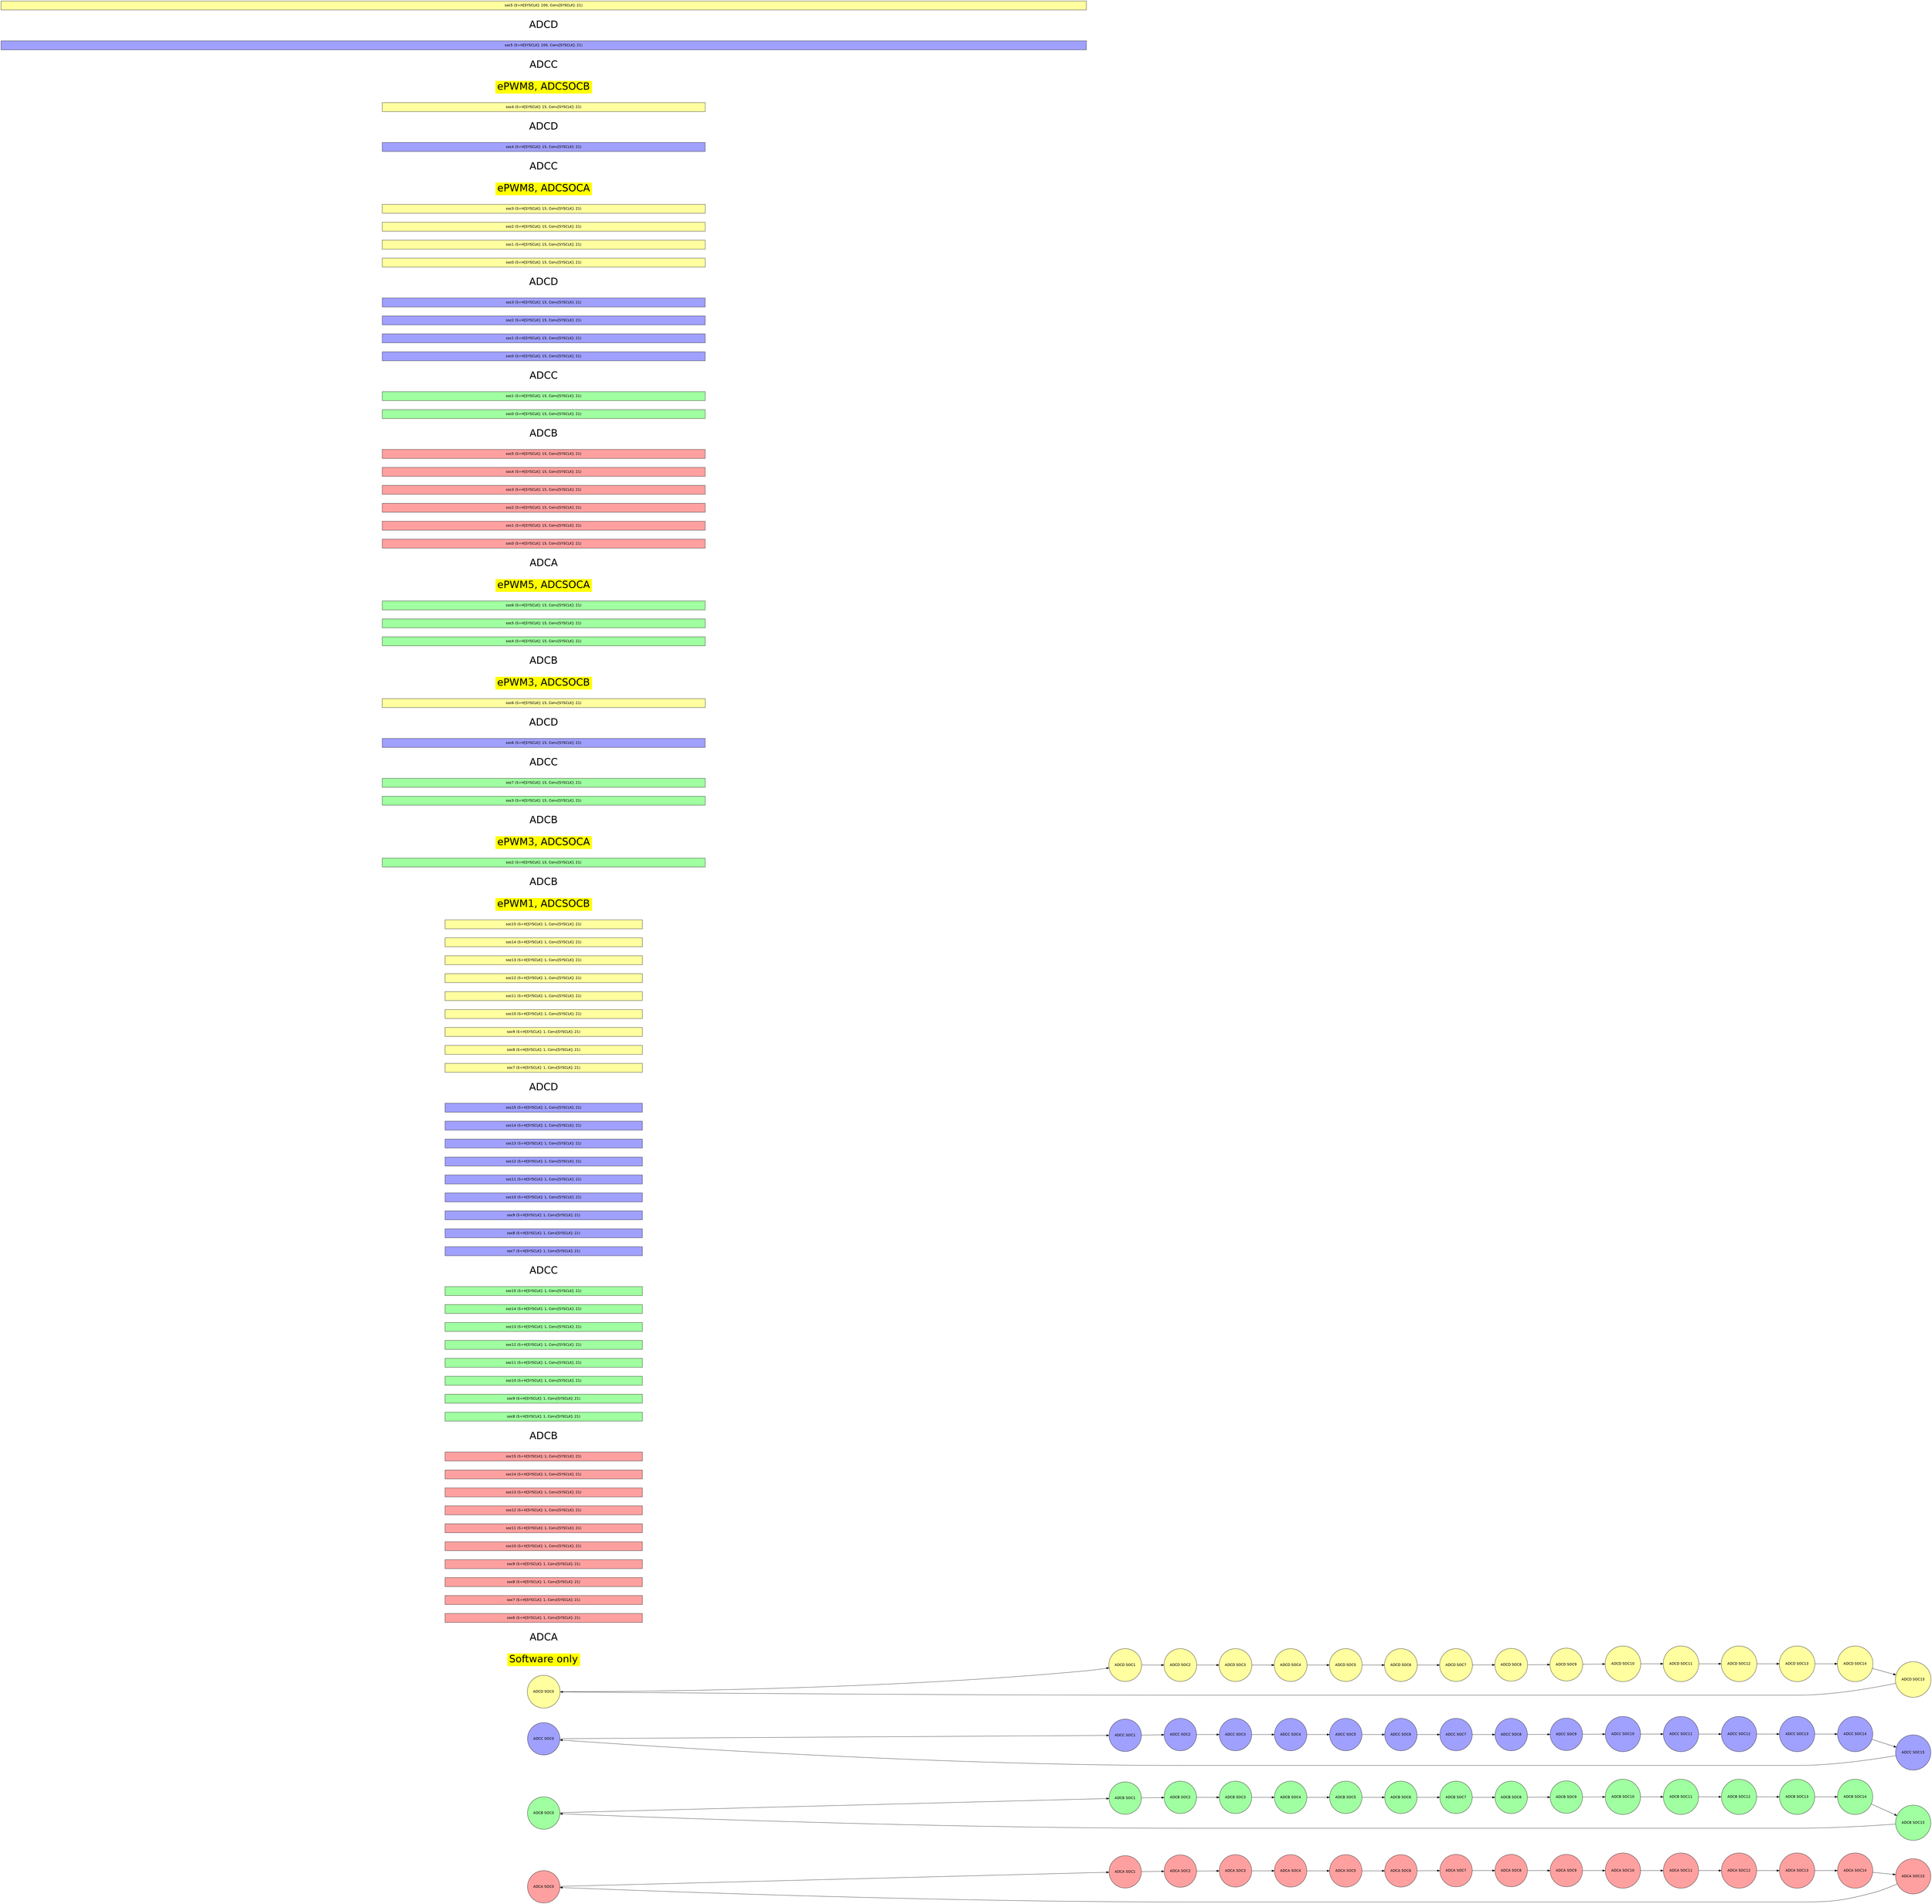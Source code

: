 digraph {
    graph [fontname = "helvetica"];
    node  [fontname = "helvetica"];
    edge  [fontname = "helvetica"];
    graph [mclimit=50 nodesep=0.5 rankdir=LR ranksep=1.25]

    node [shape = circle style=filled];

        adca_SOC0 [label="ADCA SOC0" fillcolor="#FFA0A0" pos="0.000,7.689!"]
        adca_SOC1 [label="ADCA SOC1" fillcolor="#FFA0A0" pos="2.942,7.103!"]
        adca_SOC2 [label="ADCA SOC2" fillcolor="#FFA0A0" pos="5.437,5.437!"]
        adca_SOC3 [label="ADCA SOC3" fillcolor="#FFA0A0" pos="7.103,2.942!"]
        adca_SOC4 [label="ADCA SOC4" fillcolor="#FFA0A0" pos="7.689,0.000!"]
        adca_SOC5 [label="ADCA SOC5" fillcolor="#FFA0A0" pos="7.103,-2.942!"]
        adca_SOC6 [label="ADCA SOC6" fillcolor="#FFA0A0" pos="5.437,-5.437!"]
        adca_SOC7 [label="ADCA SOC7" fillcolor="#FFA0A0" pos="2.942,-7.103!"]
        adca_SOC8 [label="ADCA SOC8" fillcolor="#FFA0A0" pos="0.000,-7.689!"]
        adca_SOC9 [label="ADCA SOC9" fillcolor="#FFA0A0" pos="-2.942,-7.103!"]
        adca_SOC10 [label="ADCA SOC10" fillcolor="#FFA0A0" pos="-5.437,-5.437!"]
        adca_SOC11 [label="ADCA SOC11" fillcolor="#FFA0A0" pos="-7.103,-2.942!"]
        adca_SOC12 [label="ADCA SOC12" fillcolor="#FFA0A0" pos="-7.689,-0.000!"]
        adca_SOC13 [label="ADCA SOC13" fillcolor="#FFA0A0" pos="-7.103,2.942!"]
        adca_SOC14 [label="ADCA SOC14" fillcolor="#FFA0A0" pos="-5.437,5.437!"]
        adca_SOC15 [label="ADCA SOC15" fillcolor="#FFA0A0" pos="-2.942,7.103!"]
        adca_SOC0 -> adca_SOC1
        adca_SOC1 -> adca_SOC2
        adca_SOC2 -> adca_SOC3
        adca_SOC3 -> adca_SOC4
        adca_SOC4 -> adca_SOC5
        adca_SOC5 -> adca_SOC6
        adca_SOC6 -> adca_SOC7
        adca_SOC7 -> adca_SOC8
        adca_SOC8 -> adca_SOC9
        adca_SOC9 -> adca_SOC10
        adca_SOC10 -> adca_SOC11
        adca_SOC11 -> adca_SOC12
        adca_SOC12 -> adca_SOC13
        adca_SOC13 -> adca_SOC14
        adca_SOC14 -> adca_SOC15
        adca_SOC15 -> adca_SOC0
        adcb_SOC0 [label="ADCB SOC0" fillcolor="#A0FFA0" pos="0.000,-43.311!"]
        adcb_SOC1 [label="ADCB SOC1" fillcolor="#A0FFA0" pos="2.942,-43.897!"]
        adcb_SOC2 [label="ADCB SOC2" fillcolor="#A0FFA0" pos="5.437,-45.563!"]
        adcb_SOC3 [label="ADCB SOC3" fillcolor="#A0FFA0" pos="7.103,-48.058!"]
        adcb_SOC4 [label="ADCB SOC4" fillcolor="#A0FFA0" pos="7.689,-51.000!"]
        adcb_SOC5 [label="ADCB SOC5" fillcolor="#A0FFA0" pos="7.103,-53.942!"]
        adcb_SOC6 [label="ADCB SOC6" fillcolor="#A0FFA0" pos="5.437,-56.437!"]
        adcb_SOC7 [label="ADCB SOC7" fillcolor="#A0FFA0" pos="2.942,-58.103!"]
        adcb_SOC8 [label="ADCB SOC8" fillcolor="#A0FFA0" pos="0.000,-58.689!"]
        adcb_SOC9 [label="ADCB SOC9" fillcolor="#A0FFA0" pos="-2.942,-58.103!"]
        adcb_SOC10 [label="ADCB SOC10" fillcolor="#A0FFA0" pos="-5.437,-56.437!"]
        adcb_SOC11 [label="ADCB SOC11" fillcolor="#A0FFA0" pos="-7.103,-53.942!"]
        adcb_SOC12 [label="ADCB SOC12" fillcolor="#A0FFA0" pos="-7.689,-51.000!"]
        adcb_SOC13 [label="ADCB SOC13" fillcolor="#A0FFA0" pos="-7.103,-48.058!"]
        adcb_SOC14 [label="ADCB SOC14" fillcolor="#A0FFA0" pos="-5.437,-45.563!"]
        adcb_SOC15 [label="ADCB SOC15" fillcolor="#A0FFA0" pos="-2.942,-43.897!"]
        adcb_SOC0 -> adcb_SOC1
        adcb_SOC1 -> adcb_SOC2
        adcb_SOC2 -> adcb_SOC3
        adcb_SOC3 -> adcb_SOC4
        adcb_SOC4 -> adcb_SOC5
        adcb_SOC5 -> adcb_SOC6
        adcb_SOC6 -> adcb_SOC7
        adcb_SOC7 -> adcb_SOC8
        adcb_SOC8 -> adcb_SOC9
        adcb_SOC9 -> adcb_SOC10
        adcb_SOC10 -> adcb_SOC11
        adcb_SOC11 -> adcb_SOC12
        adcb_SOC12 -> adcb_SOC13
        adcb_SOC13 -> adcb_SOC14
        adcb_SOC14 -> adcb_SOC15
        adcb_SOC15 -> adcb_SOC0
        adcc_SOC0 [label="ADCC SOC0" fillcolor="#A0A0FF" pos="0.000,-94.311!"]
        adcc_SOC1 [label="ADCC SOC1" fillcolor="#A0A0FF" pos="2.942,-94.897!"]
        adcc_SOC2 [label="ADCC SOC2" fillcolor="#A0A0FF" pos="5.437,-96.563!"]
        adcc_SOC3 [label="ADCC SOC3" fillcolor="#A0A0FF" pos="7.103,-99.058!"]
        adcc_SOC4 [label="ADCC SOC4" fillcolor="#A0A0FF" pos="7.689,-102.000!"]
        adcc_SOC5 [label="ADCC SOC5" fillcolor="#A0A0FF" pos="7.103,-104.942!"]
        adcc_SOC6 [label="ADCC SOC6" fillcolor="#A0A0FF" pos="5.437,-107.437!"]
        adcc_SOC7 [label="ADCC SOC7" fillcolor="#A0A0FF" pos="2.942,-109.103!"]
        adcc_SOC8 [label="ADCC SOC8" fillcolor="#A0A0FF" pos="0.000,-109.689!"]
        adcc_SOC9 [label="ADCC SOC9" fillcolor="#A0A0FF" pos="-2.942,-109.103!"]
        adcc_SOC10 [label="ADCC SOC10" fillcolor="#A0A0FF" pos="-5.437,-107.437!"]
        adcc_SOC11 [label="ADCC SOC11" fillcolor="#A0A0FF" pos="-7.103,-104.942!"]
        adcc_SOC12 [label="ADCC SOC12" fillcolor="#A0A0FF" pos="-7.689,-102.000!"]
        adcc_SOC13 [label="ADCC SOC13" fillcolor="#A0A0FF" pos="-7.103,-99.058!"]
        adcc_SOC14 [label="ADCC SOC14" fillcolor="#A0A0FF" pos="-5.437,-96.563!"]
        adcc_SOC15 [label="ADCC SOC15" fillcolor="#A0A0FF" pos="-2.942,-94.897!"]
        adcc_SOC0 -> adcc_SOC1
        adcc_SOC1 -> adcc_SOC2
        adcc_SOC2 -> adcc_SOC3
        adcc_SOC3 -> adcc_SOC4
        adcc_SOC4 -> adcc_SOC5
        adcc_SOC5 -> adcc_SOC6
        adcc_SOC6 -> adcc_SOC7
        adcc_SOC7 -> adcc_SOC8
        adcc_SOC8 -> adcc_SOC9
        adcc_SOC9 -> adcc_SOC10
        adcc_SOC10 -> adcc_SOC11
        adcc_SOC11 -> adcc_SOC12
        adcc_SOC12 -> adcc_SOC13
        adcc_SOC13 -> adcc_SOC14
        adcc_SOC14 -> adcc_SOC15
        adcc_SOC15 -> adcc_SOC0
        adcd_SOC0 [label="ADCD SOC0" fillcolor="#FFFFA0" pos="0.000,-145.311!"]
        adcd_SOC1 [label="ADCD SOC1" fillcolor="#FFFFA0" pos="2.942,-145.897!"]
        adcd_SOC2 [label="ADCD SOC2" fillcolor="#FFFFA0" pos="5.437,-147.563!"]
        adcd_SOC3 [label="ADCD SOC3" fillcolor="#FFFFA0" pos="7.103,-150.058!"]
        adcd_SOC4 [label="ADCD SOC4" fillcolor="#FFFFA0" pos="7.689,-153.000!"]
        adcd_SOC5 [label="ADCD SOC5" fillcolor="#FFFFA0" pos="7.103,-155.942!"]
        adcd_SOC6 [label="ADCD SOC6" fillcolor="#FFFFA0" pos="5.437,-158.437!"]
        adcd_SOC7 [label="ADCD SOC7" fillcolor="#FFFFA0" pos="2.942,-160.103!"]
        adcd_SOC8 [label="ADCD SOC8" fillcolor="#FFFFA0" pos="0.000,-160.689!"]
        adcd_SOC9 [label="ADCD SOC9" fillcolor="#FFFFA0" pos="-2.942,-160.103!"]
        adcd_SOC10 [label="ADCD SOC10" fillcolor="#FFFFA0" pos="-5.437,-158.437!"]
        adcd_SOC11 [label="ADCD SOC11" fillcolor="#FFFFA0" pos="-7.103,-155.942!"]
        adcd_SOC12 [label="ADCD SOC12" fillcolor="#FFFFA0" pos="-7.689,-153.000!"]
        adcd_SOC13 [label="ADCD SOC13" fillcolor="#FFFFA0" pos="-7.103,-150.058!"]
        adcd_SOC14 [label="ADCD SOC14" fillcolor="#FFFFA0" pos="-5.437,-147.563!"]
        adcd_SOC15 [label="ADCD SOC15" fillcolor="#FFFFA0" pos="-2.942,-145.897!"]
        adcd_SOC0 -> adcd_SOC1
        adcd_SOC1 -> adcd_SOC2
        adcd_SOC2 -> adcd_SOC3
        adcd_SOC3 -> adcd_SOC4
        adcd_SOC4 -> adcd_SOC5
        adcd_SOC5 -> adcd_SOC6
        adcd_SOC6 -> adcd_SOC7
        adcd_SOC7 -> adcd_SOC8
        adcd_SOC8 -> adcd_SOC9
        adcd_SOC9 -> adcd_SOC10
        adcd_SOC10 -> adcd_SOC11
        adcd_SOC11 -> adcd_SOC12
        adcd_SOC12 -> adcd_SOC13
        adcd_SOC13 -> adcd_SOC14
        adcd_SOC14 -> adcd_SOC15
        adcd_SOC15 -> adcd_SOC0
    node [shape=rect style=filled];
        ADC_TRIGGER_SW_ONLY[label="Software only" fillcolor="yellow"  fontsize="40" color="white" pos="24.000,-3.000!"]
          
        adca_ADC_TRIGGER_SW_ONLY[label="ADCA"  fontsize="40" fillcolor="white" color="white" pos="24.000,-9.000!"]
          
        adca_ADC_TRIGGER_SW_ONLY_soc6[label="soc6 (S+H[SYSCLK]: 1, Conv[SYSCLK]: 21)" fillcolor="#FFA0A0" width="11.000" pos="32.500,-9.000!"]
          
        adca_ADC_TRIGGER_SW_ONLY_soc7[label="soc7 (S+H[SYSCLK]: 1, Conv[SYSCLK]: 21)" fillcolor="#FFA0A0" width="11.000" pos="43.500,-9.000!"]
          
        adca_ADC_TRIGGER_SW_ONLY_soc8[label="soc8 (S+H[SYSCLK]: 1, Conv[SYSCLK]: 21)" fillcolor="#FFA0A0" width="11.000" pos="54.500,-9.000!"]
          
        adca_ADC_TRIGGER_SW_ONLY_soc9[label="soc9 (S+H[SYSCLK]: 1, Conv[SYSCLK]: 21)" fillcolor="#FFA0A0" width="11.000" pos="65.500,-9.000!"]
          
        adca_ADC_TRIGGER_SW_ONLY_soc10[label="soc10 (S+H[SYSCLK]: 1, Conv[SYSCLK]: 21)" fillcolor="#FFA0A0" width="11.000" pos="76.500,-9.000!"]
          
        adca_ADC_TRIGGER_SW_ONLY_soc11[label="soc11 (S+H[SYSCLK]: 1, Conv[SYSCLK]: 21)" fillcolor="#FFA0A0" width="11.000" pos="87.500,-9.000!"]
          
        adca_ADC_TRIGGER_SW_ONLY_soc12[label="soc12 (S+H[SYSCLK]: 1, Conv[SYSCLK]: 21)" fillcolor="#FFA0A0" width="11.000" pos="98.500,-9.000!"]
          
        adca_ADC_TRIGGER_SW_ONLY_soc13[label="soc13 (S+H[SYSCLK]: 1, Conv[SYSCLK]: 21)" fillcolor="#FFA0A0" width="11.000" pos="109.500,-9.000!"]
          
        adca_ADC_TRIGGER_SW_ONLY_soc14[label="soc14 (S+H[SYSCLK]: 1, Conv[SYSCLK]: 21)" fillcolor="#FFA0A0" width="11.000" pos="120.500,-9.000!"]
          
        adca_ADC_TRIGGER_SW_ONLY_soc15[label="soc15 (S+H[SYSCLK]: 1, Conv[SYSCLK]: 21)" fillcolor="#FFA0A0" width="11.000" pos="131.500,-9.000!"]
          
        adcb_ADC_TRIGGER_SW_ONLY[label="ADCB"  fontsize="40" fillcolor="white" color="white" pos="24.000,-12.000!"]
          
        adcb_ADC_TRIGGER_SW_ONLY_soc8[label="soc8 (S+H[SYSCLK]: 1, Conv[SYSCLK]: 21)" fillcolor="#A0FFA0" width="11.000" pos="32.500,-12.000!"]
          
        adcb_ADC_TRIGGER_SW_ONLY_soc9[label="soc9 (S+H[SYSCLK]: 1, Conv[SYSCLK]: 21)" fillcolor="#A0FFA0" width="11.000" pos="43.500,-12.000!"]
          
        adcb_ADC_TRIGGER_SW_ONLY_soc10[label="soc10 (S+H[SYSCLK]: 1, Conv[SYSCLK]: 21)" fillcolor="#A0FFA0" width="11.000" pos="54.500,-12.000!"]
          
        adcb_ADC_TRIGGER_SW_ONLY_soc11[label="soc11 (S+H[SYSCLK]: 1, Conv[SYSCLK]: 21)" fillcolor="#A0FFA0" width="11.000" pos="65.500,-12.000!"]
          
        adcb_ADC_TRIGGER_SW_ONLY_soc12[label="soc12 (S+H[SYSCLK]: 1, Conv[SYSCLK]: 21)" fillcolor="#A0FFA0" width="11.000" pos="76.500,-12.000!"]
          
        adcb_ADC_TRIGGER_SW_ONLY_soc13[label="soc13 (S+H[SYSCLK]: 1, Conv[SYSCLK]: 21)" fillcolor="#A0FFA0" width="11.000" pos="87.500,-12.000!"]
          
        adcb_ADC_TRIGGER_SW_ONLY_soc14[label="soc14 (S+H[SYSCLK]: 1, Conv[SYSCLK]: 21)" fillcolor="#A0FFA0" width="11.000" pos="98.500,-12.000!"]
          
        adcb_ADC_TRIGGER_SW_ONLY_soc15[label="soc15 (S+H[SYSCLK]: 1, Conv[SYSCLK]: 21)" fillcolor="#A0FFA0" width="11.000" pos="109.500,-12.000!"]
          
        adcc_ADC_TRIGGER_SW_ONLY[label="ADCC"  fontsize="40" fillcolor="white" color="white" pos="24.000,-15.000!"]
          
        adcc_ADC_TRIGGER_SW_ONLY_soc7[label="soc7 (S+H[SYSCLK]: 1, Conv[SYSCLK]: 21)" fillcolor="#A0A0FF" width="11.000" pos="32.500,-15.000!"]
          
        adcc_ADC_TRIGGER_SW_ONLY_soc8[label="soc8 (S+H[SYSCLK]: 1, Conv[SYSCLK]: 21)" fillcolor="#A0A0FF" width="11.000" pos="43.500,-15.000!"]
          
        adcc_ADC_TRIGGER_SW_ONLY_soc9[label="soc9 (S+H[SYSCLK]: 1, Conv[SYSCLK]: 21)" fillcolor="#A0A0FF" width="11.000" pos="54.500,-15.000!"]
          
        adcc_ADC_TRIGGER_SW_ONLY_soc10[label="soc10 (S+H[SYSCLK]: 1, Conv[SYSCLK]: 21)" fillcolor="#A0A0FF" width="11.000" pos="65.500,-15.000!"]
          
        adcc_ADC_TRIGGER_SW_ONLY_soc11[label="soc11 (S+H[SYSCLK]: 1, Conv[SYSCLK]: 21)" fillcolor="#A0A0FF" width="11.000" pos="76.500,-15.000!"]
          
        adcc_ADC_TRIGGER_SW_ONLY_soc12[label="soc12 (S+H[SYSCLK]: 1, Conv[SYSCLK]: 21)" fillcolor="#A0A0FF" width="11.000" pos="87.500,-15.000!"]
          
        adcc_ADC_TRIGGER_SW_ONLY_soc13[label="soc13 (S+H[SYSCLK]: 1, Conv[SYSCLK]: 21)" fillcolor="#A0A0FF" width="11.000" pos="98.500,-15.000!"]
          
        adcc_ADC_TRIGGER_SW_ONLY_soc14[label="soc14 (S+H[SYSCLK]: 1, Conv[SYSCLK]: 21)" fillcolor="#A0A0FF" width="11.000" pos="109.500,-15.000!"]
          
        adcc_ADC_TRIGGER_SW_ONLY_soc15[label="soc15 (S+H[SYSCLK]: 1, Conv[SYSCLK]: 21)" fillcolor="#A0A0FF" width="11.000" pos="120.500,-15.000!"]
          
        adcd_ADC_TRIGGER_SW_ONLY[label="ADCD"  fontsize="40" fillcolor="white" color="white" pos="24.000,-18.000!"]
          
        adcd_ADC_TRIGGER_SW_ONLY_soc7[label="soc7 (S+H[SYSCLK]: 1, Conv[SYSCLK]: 21)" fillcolor="#FFFFA0" width="11.000" pos="32.500,-18.000!"]
          
        adcd_ADC_TRIGGER_SW_ONLY_soc8[label="soc8 (S+H[SYSCLK]: 1, Conv[SYSCLK]: 21)" fillcolor="#FFFFA0" width="11.000" pos="43.500,-18.000!"]
          
        adcd_ADC_TRIGGER_SW_ONLY_soc9[label="soc9 (S+H[SYSCLK]: 1, Conv[SYSCLK]: 21)" fillcolor="#FFFFA0" width="11.000" pos="54.500,-18.000!"]
          
        adcd_ADC_TRIGGER_SW_ONLY_soc10[label="soc10 (S+H[SYSCLK]: 1, Conv[SYSCLK]: 21)" fillcolor="#FFFFA0" width="11.000" pos="65.500,-18.000!"]
          
        adcd_ADC_TRIGGER_SW_ONLY_soc11[label="soc11 (S+H[SYSCLK]: 1, Conv[SYSCLK]: 21)" fillcolor="#FFFFA0" width="11.000" pos="76.500,-18.000!"]
          
        adcd_ADC_TRIGGER_SW_ONLY_soc12[label="soc12 (S+H[SYSCLK]: 1, Conv[SYSCLK]: 21)" fillcolor="#FFFFA0" width="11.000" pos="87.500,-18.000!"]
          
        adcd_ADC_TRIGGER_SW_ONLY_soc13[label="soc13 (S+H[SYSCLK]: 1, Conv[SYSCLK]: 21)" fillcolor="#FFFFA0" width="11.000" pos="98.500,-18.000!"]
          
        adcd_ADC_TRIGGER_SW_ONLY_soc14[label="soc14 (S+H[SYSCLK]: 1, Conv[SYSCLK]: 21)" fillcolor="#FFFFA0" width="11.000" pos="109.500,-18.000!"]
          
        adcd_ADC_TRIGGER_SW_ONLY_soc15[label="soc15 (S+H[SYSCLK]: 1, Conv[SYSCLK]: 21)" fillcolor="#FFFFA0" width="11.000" pos="120.500,-18.000!"]
        ADC_TRIGGER_EPWM1_SOCB[label="ePWM1, ADCSOCB" fillcolor="yellow"  fontsize="40" color="white" pos="24.000,-21.000!"]
          
        adcb_ADC_TRIGGER_EPWM1_SOCB[label="ADCB"  fontsize="40" fillcolor="white" color="white" pos="24.000,-27.000!"]
          
        adcb_ADC_TRIGGER_EPWM1_SOCB_soc2[label="soc2 (S+H[SYSCLK]: 15, Conv[SYSCLK]: 21)" fillcolor="#A0FFA0" width="18.000" pos="36.000,-27.000!"]
        ADC_TRIGGER_EPWM3_SOCA[label="ePWM3, ADCSOCA" fillcolor="yellow"  fontsize="40" color="white" pos="24.000,-30.000!"]
          
        adcb_ADC_TRIGGER_EPWM3_SOCA[label="ADCB"  fontsize="40" fillcolor="white" color="white" pos="24.000,-36.000!"]
          
        adcb_ADC_TRIGGER_EPWM3_SOCA_soc3[label="soc3 (S+H[SYSCLK]: 15, Conv[SYSCLK]: 21)" fillcolor="#A0FFA0" width="18.000" pos="36.000,-36.000!"]
          
        adcb_ADC_TRIGGER_EPWM3_SOCA_soc7[label="soc7 (S+H[SYSCLK]: 15, Conv[SYSCLK]: 21)" fillcolor="#A0FFA0" width="18.000" pos="54.000,-36.000!"]
          
        adcc_ADC_TRIGGER_EPWM3_SOCA[label="ADCC"  fontsize="40" fillcolor="white" color="white" pos="24.000,-39.000!"]
          
        adcc_ADC_TRIGGER_EPWM3_SOCA_soc6[label="soc6 (S+H[SYSCLK]: 15, Conv[SYSCLK]: 21)" fillcolor="#A0A0FF" width="18.000" pos="36.000,-39.000!"]
          
        adcd_ADC_TRIGGER_EPWM3_SOCA[label="ADCD"  fontsize="40" fillcolor="white" color="white" pos="24.000,-42.000!"]
          
        adcd_ADC_TRIGGER_EPWM3_SOCA_soc6[label="soc6 (S+H[SYSCLK]: 15, Conv[SYSCLK]: 21)" fillcolor="#FFFFA0" width="18.000" pos="36.000,-42.000!"]
        ADC_TRIGGER_EPWM3_SOCB[label="ePWM3, ADCSOCB" fillcolor="yellow"  fontsize="40" color="white" pos="24.000,-45.000!"]
          
        adcb_ADC_TRIGGER_EPWM3_SOCB[label="ADCB"  fontsize="40" fillcolor="white" color="white" pos="24.000,-51.000!"]
          
        adcb_ADC_TRIGGER_EPWM3_SOCB_soc4[label="soc4 (S+H[SYSCLK]: 15, Conv[SYSCLK]: 21)" fillcolor="#A0FFA0" width="18.000" pos="36.000,-51.000!"]
          
        adcb_ADC_TRIGGER_EPWM3_SOCB_soc5[label="soc5 (S+H[SYSCLK]: 15, Conv[SYSCLK]: 21)" fillcolor="#A0FFA0" width="18.000" pos="54.000,-51.000!"]
          
        adcb_ADC_TRIGGER_EPWM3_SOCB_soc6[label="soc6 (S+H[SYSCLK]: 15, Conv[SYSCLK]: 21)" fillcolor="#A0FFA0" width="18.000" pos="72.000,-51.000!"]
        ADC_TRIGGER_EPWM5_SOCA[label="ePWM5, ADCSOCA" fillcolor="yellow"  fontsize="40" color="white" pos="24.000,-54.000!"]
          
        adca_ADC_TRIGGER_EPWM5_SOCA[label="ADCA"  fontsize="40" fillcolor="white" color="white" pos="24.000,-60.000!"]
          
        adca_ADC_TRIGGER_EPWM5_SOCA_soc0[label="soc0 (S+H[SYSCLK]: 15, Conv[SYSCLK]: 21)" fillcolor="#FFA0A0" width="18.000" pos="36.000,-60.000!"]
          
        adca_ADC_TRIGGER_EPWM5_SOCA_soc1[label="soc1 (S+H[SYSCLK]: 15, Conv[SYSCLK]: 21)" fillcolor="#FFA0A0" width="18.000" pos="54.000,-60.000!"]
          
        adca_ADC_TRIGGER_EPWM5_SOCA_soc2[label="soc2 (S+H[SYSCLK]: 15, Conv[SYSCLK]: 21)" fillcolor="#FFA0A0" width="18.000" pos="72.000,-60.000!"]
          
        adca_ADC_TRIGGER_EPWM5_SOCA_soc3[label="soc3 (S+H[SYSCLK]: 15, Conv[SYSCLK]: 21)" fillcolor="#FFA0A0" width="18.000" pos="90.000,-60.000!"]
          
        adca_ADC_TRIGGER_EPWM5_SOCA_soc4[label="soc4 (S+H[SYSCLK]: 15, Conv[SYSCLK]: 21)" fillcolor="#FFA0A0" width="18.000" pos="108.000,-60.000!"]
          
        adca_ADC_TRIGGER_EPWM5_SOCA_soc5[label="soc5 (S+H[SYSCLK]: 15, Conv[SYSCLK]: 21)" fillcolor="#FFA0A0" width="18.000" pos="126.000,-60.000!"]
          
        adcb_ADC_TRIGGER_EPWM5_SOCA[label="ADCB"  fontsize="40" fillcolor="white" color="white" pos="24.000,-63.000!"]
          
        adcb_ADC_TRIGGER_EPWM5_SOCA_soc0[label="soc0 (S+H[SYSCLK]: 15, Conv[SYSCLK]: 21)" fillcolor="#A0FFA0" width="18.000" pos="36.000,-63.000!"]
          
        adcb_ADC_TRIGGER_EPWM5_SOCA_soc1[label="soc1 (S+H[SYSCLK]: 15, Conv[SYSCLK]: 21)" fillcolor="#A0FFA0" width="18.000" pos="54.000,-63.000!"]
          
        adcc_ADC_TRIGGER_EPWM5_SOCA[label="ADCC"  fontsize="40" fillcolor="white" color="white" pos="24.000,-66.000!"]
          
        adcc_ADC_TRIGGER_EPWM5_SOCA_soc0[label="soc0 (S+H[SYSCLK]: 15, Conv[SYSCLK]: 21)" fillcolor="#A0A0FF" width="18.000" pos="36.000,-66.000!"]
          
        adcc_ADC_TRIGGER_EPWM5_SOCA_soc1[label="soc1 (S+H[SYSCLK]: 15, Conv[SYSCLK]: 21)" fillcolor="#A0A0FF" width="18.000" pos="54.000,-66.000!"]
          
        adcc_ADC_TRIGGER_EPWM5_SOCA_soc2[label="soc2 (S+H[SYSCLK]: 15, Conv[SYSCLK]: 21)" fillcolor="#A0A0FF" width="18.000" pos="72.000,-66.000!"]
          
        adcc_ADC_TRIGGER_EPWM5_SOCA_soc3[label="soc3 (S+H[SYSCLK]: 15, Conv[SYSCLK]: 21)" fillcolor="#A0A0FF" width="18.000" pos="90.000,-66.000!"]
          
        adcd_ADC_TRIGGER_EPWM5_SOCA[label="ADCD"  fontsize="40" fillcolor="white" color="white" pos="24.000,-69.000!"]
          
        adcd_ADC_TRIGGER_EPWM5_SOCA_soc0[label="soc0 (S+H[SYSCLK]: 15, Conv[SYSCLK]: 21)" fillcolor="#FFFFA0" width="18.000" pos="36.000,-69.000!"]
          
        adcd_ADC_TRIGGER_EPWM5_SOCA_soc1[label="soc1 (S+H[SYSCLK]: 15, Conv[SYSCLK]: 21)" fillcolor="#FFFFA0" width="18.000" pos="54.000,-69.000!"]
          
        adcd_ADC_TRIGGER_EPWM5_SOCA_soc2[label="soc2 (S+H[SYSCLK]: 15, Conv[SYSCLK]: 21)" fillcolor="#FFFFA0" width="18.000" pos="72.000,-69.000!"]
          
        adcd_ADC_TRIGGER_EPWM5_SOCA_soc3[label="soc3 (S+H[SYSCLK]: 15, Conv[SYSCLK]: 21)" fillcolor="#FFFFA0" width="18.000" pos="90.000,-69.000!"]
        ADC_TRIGGER_EPWM8_SOCA[label="ePWM8, ADCSOCA" fillcolor="yellow"  fontsize="40" color="white" pos="24.000,-72.000!"]
          
        adcc_ADC_TRIGGER_EPWM8_SOCA[label="ADCC"  fontsize="40" fillcolor="white" color="white" pos="24.000,-78.000!"]
          
        adcc_ADC_TRIGGER_EPWM8_SOCA_soc4[label="soc4 (S+H[SYSCLK]: 15, Conv[SYSCLK]: 21)" fillcolor="#A0A0FF" width="18.000" pos="36.000,-78.000!"]
          
        adcd_ADC_TRIGGER_EPWM8_SOCA[label="ADCD"  fontsize="40" fillcolor="white" color="white" pos="24.000,-81.000!"]
          
        adcd_ADC_TRIGGER_EPWM8_SOCA_soc4[label="soc4 (S+H[SYSCLK]: 15, Conv[SYSCLK]: 21)" fillcolor="#FFFFA0" width="18.000" pos="36.000,-81.000!"]
        ADC_TRIGGER_EPWM8_SOCB[label="ePWM8, ADCSOCB" fillcolor="yellow"  fontsize="40" color="white" pos="24.000,-84.000!"]
          
        adcc_ADC_TRIGGER_EPWM8_SOCB[label="ADCC"  fontsize="40" fillcolor="white" color="white" pos="24.000,-90.000!"]
          
        adcc_ADC_TRIGGER_EPWM8_SOCB_soc5[label="soc5 (S+H[SYSCLK]: 100, Conv[SYSCLK]: 21)" fillcolor="#A0A0FF" width="60.500" pos="57.250,-90.000!"]
          
        adcd_ADC_TRIGGER_EPWM8_SOCB[label="ADCD"  fontsize="40" fillcolor="white" color="white" pos="24.000,-93.000!"]
          
        adcd_ADC_TRIGGER_EPWM8_SOCB_soc5[label="soc5 (S+H[SYSCLK]: 100, Conv[SYSCLK]: 21)" fillcolor="#FFFFA0" width="60.500" pos="57.250,-93.000!"]
}
